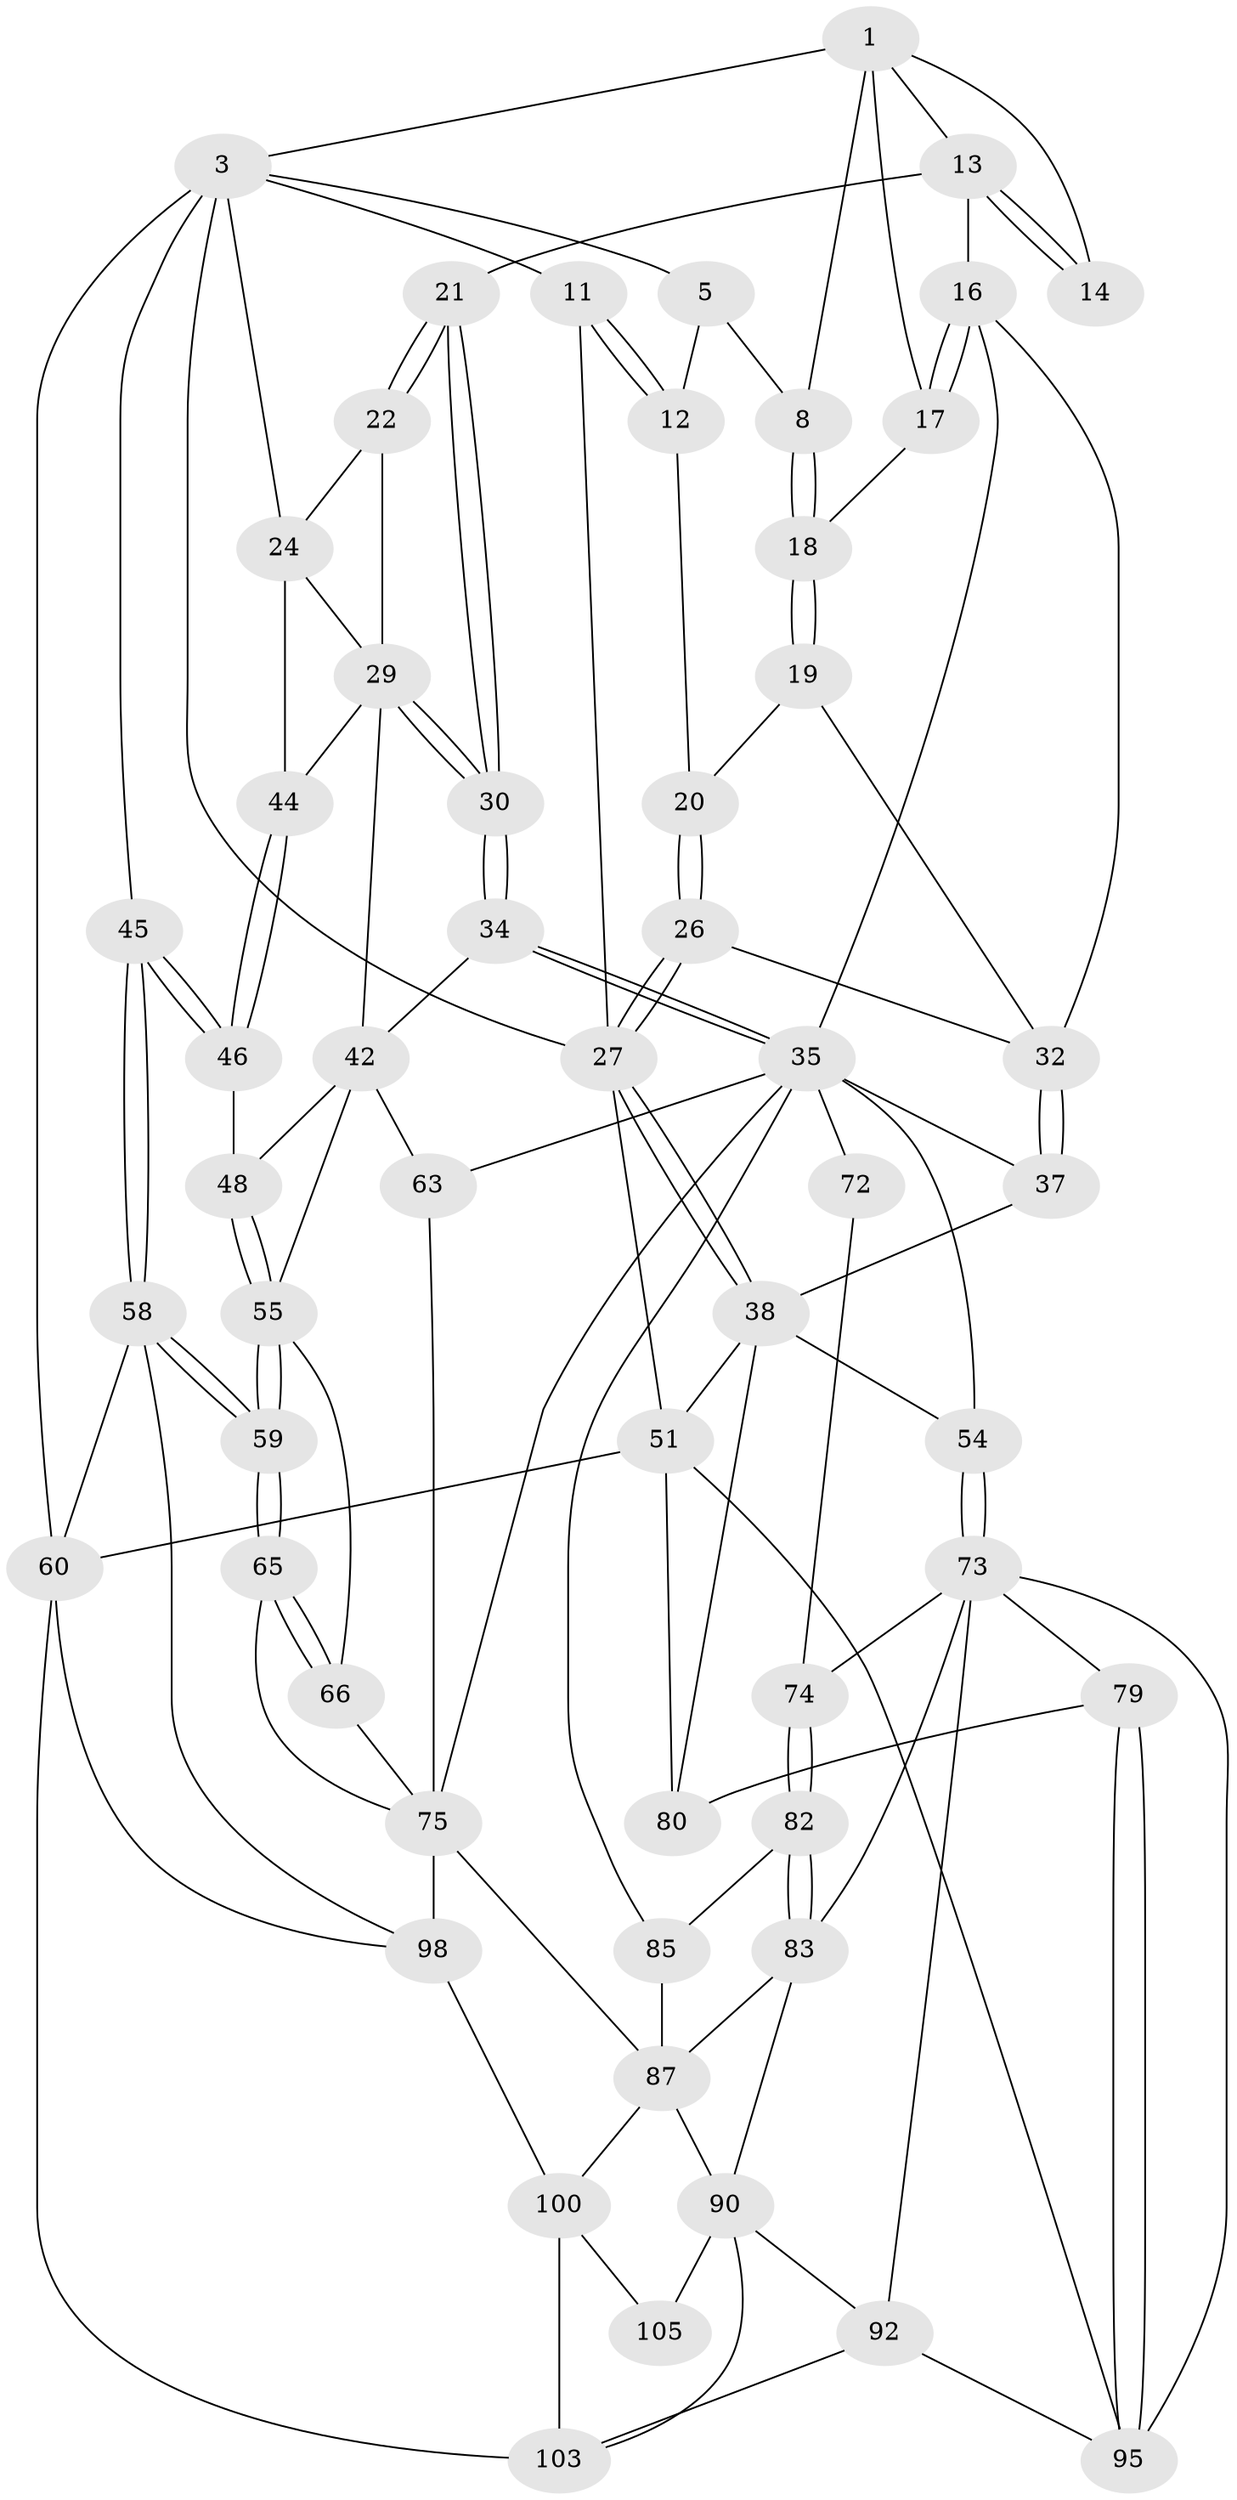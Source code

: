 // original degree distribution, {3: 0.026785714285714284, 6: 0.25892857142857145, 5: 0.45535714285714285, 4: 0.25892857142857145}
// Generated by graph-tools (version 1.1) at 2025/17/03/09/25 04:17:06]
// undirected, 56 vertices, 131 edges
graph export_dot {
graph [start="1"]
  node [color=gray90,style=filled];
  1 [pos="+0.5876296700919793+0",super="+6+2"];
  3 [pos="+1+0",super="+4+23"];
  5 [pos="+0.4300125135975797+0",super="+9"];
  8 [pos="+0.43441574885468276+0.05436974728579378"];
  11 [pos="+0.20749578181672387+0.11112283808811012"];
  12 [pos="+0.2833188861494085+0.09321898980494206"];
  13 [pos="+0.6659298081117041+0.05567934061820771",super="+15"];
  14 [pos="+0.8879007057344455+0"];
  16 [pos="+0.5821453428446955+0.1564454433866544",super="+31"];
  17 [pos="+0.5446147956019174+0.12689289414968044"];
  18 [pos="+0.42356251667348793+0.10944044958740388"];
  19 [pos="+0.42207891174348283+0.11176574260442783"];
  20 [pos="+0.3016314210400603+0.10113847638854659"];
  21 [pos="+0.7036875640719726+0.15945335476060235"];
  22 [pos="+0.8344765804417167+0.07921021960263863",super="+25"];
  24 [pos="+1+0.12257007372396164",super="+39"];
  26 [pos="+0.34573935070943135+0.2290137833540716"];
  27 [pos="+0.2951732277611843+0.2906335699129052",super="+28"];
  29 [pos="+0.8433907393658037+0.2248122832729176",super="+40"];
  30 [pos="+0.724151698866814+0.21722721364974068"];
  32 [pos="+0.4713728143105113+0.21706939731908784",super="+33"];
  34 [pos="+0.6843739080194711+0.3639387723419201"];
  35 [pos="+0.6079884823483003+0.3997998076443854",super="+36+52"];
  37 [pos="+0.42249845538025443+0.31475473730100256"];
  38 [pos="+0.3108971026611762+0.3477846790950406",super="+49"];
  42 [pos="+0.8337581266975645+0.3735753438534027",super="+43"];
  44 [pos="+0.9377797257377365+0.3043924382703758"];
  45 [pos="+1+0.3990602051916616"];
  46 [pos="+1+0.36633254680181776"];
  48 [pos="+0.8889586335552666+0.4216942376833204"];
  51 [pos="+0+0.2561900431667628",super="+68"];
  54 [pos="+0.31359497358862765+0.45926463730911243"];
  55 [pos="+0.8874874981931494+0.4492996685350667",super="+56"];
  58 [pos="+1+0.6092385128751945",super="+61"];
  59 [pos="+1+0.608029483613467"];
  60 [pos="+1+1",super="+69"];
  63 [pos="+0.7744061179514344+0.6073501770638672"];
  65 [pos="+1+0.6082737847393663"];
  66 [pos="+0.9282757211162928+0.5575809898178352"];
  72 [pos="+0.5211034992944046+0.5009448314460908"];
  73 [pos="+0.35418343337245456+0.547703584816648",super="+77"];
  74 [pos="+0.47047459987297885+0.6038973936979897"];
  75 [pos="+0.8044639098335956+0.6598727129884026",super="+76+97"];
  79 [pos="+0.2046120373991109+0.6764761214191944"];
  80 [pos="+0.19331789214553205+0.5475329611075143"];
  82 [pos="+0.4746464067556034+0.6141439583778245"];
  83 [pos="+0.43721295569976554+0.6802735983965175",super="+84"];
  85 [pos="+0.5637006009878609+0.6464124471576076"];
  87 [pos="+0.6748245205841451+0.7415934499007804",super="+88"];
  90 [pos="+0.367415278775041+0.7433569880163431",super="+91+94"];
  92 [pos="+0.20589333536837687+0.8303289072360222",super="+102"];
  95 [pos="+0.0004638884962365882+0.6716858899479449",super="+96"];
  98 [pos="+0.844448130178909+0.7588451889262324",super="+99"];
  100 [pos="+0.700610775998114+0.7930940360617603",super="+101+107"];
  103 [pos="+0.11383975787257174+0.9837150384978108",super="+111+104"];
  105 [pos="+0.5304072183680367+0.9381766075015767",super="+106"];
  1 -- 8;
  1 -- 13;
  1 -- 17;
  1 -- 3;
  1 -- 14;
  3 -- 60 [weight=2];
  3 -- 5;
  3 -- 11;
  3 -- 27;
  3 -- 24;
  3 -- 45;
  5 -- 8;
  5 -- 12;
  8 -- 18;
  8 -- 18;
  11 -- 12;
  11 -- 12;
  11 -- 27;
  12 -- 20;
  13 -- 14;
  13 -- 14;
  13 -- 16;
  13 -- 21;
  16 -- 17;
  16 -- 17;
  16 -- 32;
  16 -- 35;
  17 -- 18;
  18 -- 19;
  18 -- 19;
  19 -- 20;
  19 -- 32;
  20 -- 26;
  20 -- 26;
  21 -- 22;
  21 -- 22;
  21 -- 30;
  21 -- 30;
  22 -- 24;
  22 -- 29;
  24 -- 44;
  24 -- 29;
  26 -- 27;
  26 -- 27;
  26 -- 32;
  27 -- 38;
  27 -- 38;
  27 -- 51;
  29 -- 30;
  29 -- 30;
  29 -- 42;
  29 -- 44;
  30 -- 34;
  30 -- 34;
  32 -- 37;
  32 -- 37;
  34 -- 35;
  34 -- 35;
  34 -- 42;
  35 -- 37;
  35 -- 85;
  35 -- 54;
  35 -- 72 [weight=2];
  35 -- 75;
  35 -- 63;
  37 -- 38;
  38 -- 80;
  38 -- 54;
  38 -- 51;
  42 -- 48;
  42 -- 63;
  42 -- 55 [weight=2];
  44 -- 46;
  44 -- 46;
  45 -- 46;
  45 -- 46;
  45 -- 58;
  45 -- 58;
  46 -- 48;
  48 -- 55;
  48 -- 55;
  51 -- 80;
  51 -- 60;
  51 -- 95;
  54 -- 73;
  54 -- 73;
  55 -- 59;
  55 -- 59;
  55 -- 66;
  58 -- 59;
  58 -- 59;
  58 -- 60;
  58 -- 98;
  59 -- 65;
  59 -- 65;
  60 -- 98;
  60 -- 103;
  63 -- 75;
  65 -- 66;
  65 -- 66;
  65 -- 75;
  66 -- 75;
  72 -- 74;
  73 -- 74;
  73 -- 83;
  73 -- 92;
  73 -- 79;
  73 -- 95;
  74 -- 82;
  74 -- 82;
  75 -- 87;
  75 -- 98;
  79 -- 80;
  79 -- 95;
  79 -- 95;
  82 -- 83;
  82 -- 83;
  82 -- 85;
  83 -- 90;
  83 -- 87;
  85 -- 87;
  87 -- 100;
  87 -- 90;
  90 -- 105 [weight=2];
  90 -- 92;
  90 -- 103;
  92 -- 103;
  92 -- 95;
  98 -- 100 [weight=2];
  100 -- 105 [weight=2];
  100 -- 103 [weight=2];
}
